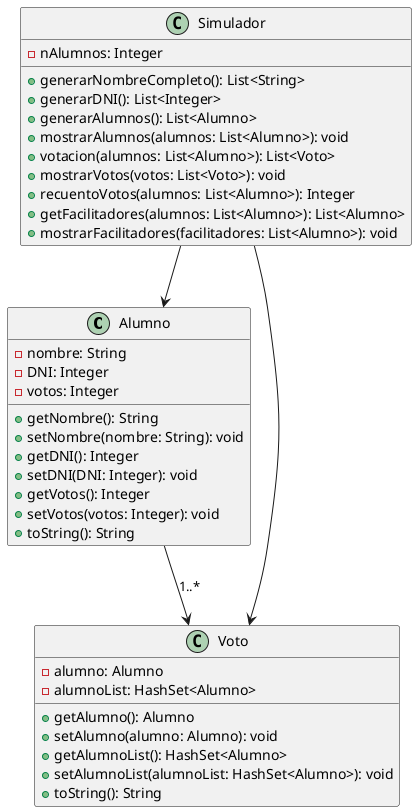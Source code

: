 @startuml

class Alumno {
    - nombre: String
    - DNI: Integer
    - votos: Integer
    + getNombre(): String
    + setNombre(nombre: String): void
    + getDNI(): Integer
    + setDNI(DNI: Integer): void
    + getVotos(): Integer
    + setVotos(votos: Integer): void
    + toString(): String
}

class Voto {
    - alumno: Alumno
    - alumnoList: HashSet<Alumno>
    + getAlumno(): Alumno
    + setAlumno(alumno: Alumno): void
    + getAlumnoList(): HashSet<Alumno>
    + setAlumnoList(alumnoList: HashSet<Alumno>): void
    + toString(): String
}

class Simulador {
    - nAlumnos: Integer
    + generarNombreCompleto(): List<String>
    + generarDNI(): List<Integer>
    + generarAlumnos(): List<Alumno>
    + mostrarAlumnos(alumnos: List<Alumno>): void
    + votacion(alumnos: List<Alumno>): List<Voto>
    + mostrarVotos(votos: List<Voto>): void
    + recuentoVotos(alumnos: List<Alumno>): Integer
    + getFacilitadores(alumnos: List<Alumno>): List<Alumno>
    + mostrarFacilitadores(facilitadores: List<Alumno>): void
}

Alumno --> Voto : 1..*
Simulador --> Alumno
Simulador --> Voto

@enduml
